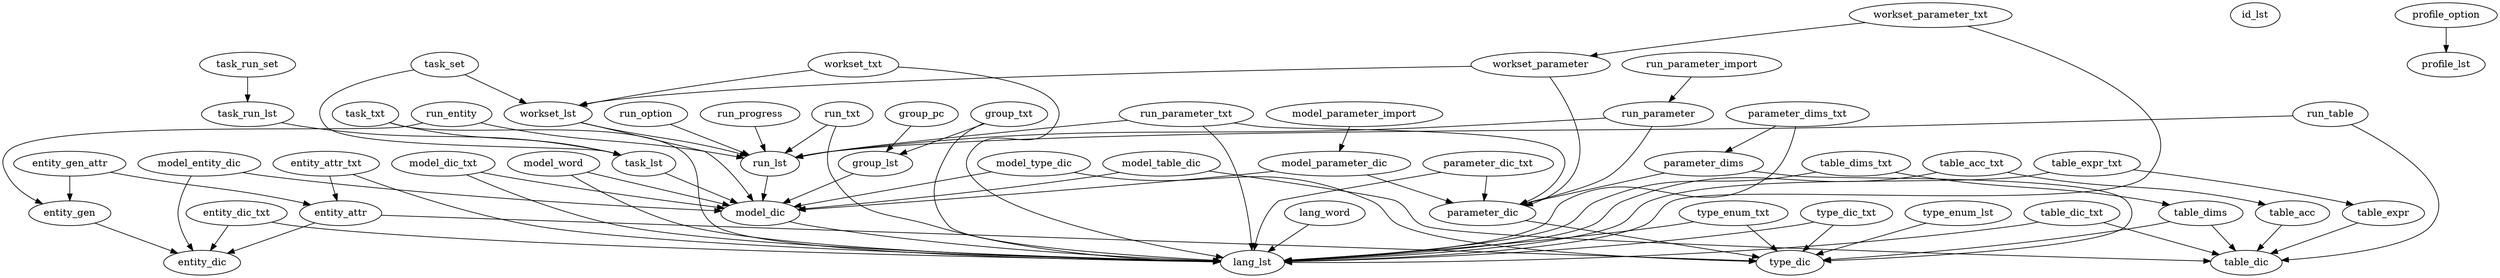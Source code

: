 digraph alt_database_schema_diagram {
    "entity_attr" [label = "entity_attr"]
    "entity_attr_txt" [label = "entity_attr_txt"]
    "entity_dic" [label = "entity_dic"]
    "entity_dic_txt" [label = "entity_dic_txt"]
    "entity_gen"
    "entity_gen_attr"
    "group_lst"
    "group_pc"
    "group_txt"
    "id_lst"
    "lang_lst"
    "lang_word"
    "model_dic"
    "model_dic_txt"
    "model_entity_dic"
    "model_parameter_dic"
    "model_parameter_import"
    "model_table_dic"
    "model_type_dic"
    "model_word"
    "parameter_dic"
    "parameter_dic_txt"
    "parameter_dims"
    "parameter_dims_txt"
    "profile_lst"
    "profile_option"
    "run_entity"
    "run_lst"
    "run_option"
    "run_parameter"
    "run_parameter_import"
    "run_parameter_txt"
    "run_progress"
    "run_table"
    "run_txt"
    "table_acc"
    "table_acc_txt"
    "table_dic"
    "table_dic_txt"
    "table_dims"
    "table_dims_txt"
    "table_expr"
    "table_expr_txt"
    "task_lst"
    "task_run_lst"
    "task_run_set"
    "task_set"
    "task_txt"
    "type_dic"
    "type_dic_txt"
    "type_enum_lst"
    "type_enum_txt"
    "workset_lst"
    "workset_parameter"
    "workset_parameter_txt"
    "workset_txt"

    "entity_attr" -> "entity_dic"
    "entity_attr" -> "type_dic"

    "entity_attr_txt" -> "entity_attr"
    "entity_attr_txt" -> "lang_lst"

    "entity_dic_txt" -> "entity_dic"
    "entity_dic_txt" -> "lang_lst"

    "entity_gen" -> "entity_dic"

    "entity_gen_attr" -> "entity_gen"
    "entity_gen_attr" -> "entity_attr"

    "group_lst" -> "model_dic"

    "group_pc" -> "group_lst"

    "group_txt" -> "lang_lst"
    "group_txt" -> "group_lst"

    "lang_word" -> "lang_lst"

    "model_dic" -> "lang_lst"

    "model_dic_txt" -> "model_dic"
    "model_dic_txt" -> "lang_lst"

    "model_entity_dic" -> "entity_dic"
    "model_entity_dic" -> "model_dic"

    "model_parameter_dic" -> "parameter_dic"
    "model_parameter_dic" -> "model_dic"

    "model_parameter_import" -> "model_parameter_dic"

    "model_table_dic" -> "table_dic"
    "model_table_dic" -> "model_dic"

    "model_type_dic" -> "type_dic"
    "model_type_dic" -> "model_dic"

    "model_word" -> "model_dic"
    "model_word" -> "lang_lst"

    "parameter_dic" -> "type_dic"
    
    "parameter_dic_txt" -> "parameter_dic"
    "parameter_dic_txt" -> "lang_lst"

    "parameter_dims" -> "parameter_dic"
    "parameter_dims" -> "type_dic"

    "parameter_dims_txt" -> "parameter_dims"
    "parameter_dims_txt" -> "lang_lst"

    "profile_option" -> "profile_lst"
    
    "run_entity" -> "run_lst"
    "run_entity" -> "entity_gen"

    "run_lst" -> "model_dic"

    "run_option" -> "run_lst"

    "run_parameter" -> "run_lst"
    "run_parameter" -> "parameter_dic"

    "run_parameter_import" -> "run_parameter"

    "run_parameter_txt" -> "run_lst"
    "run_parameter_txt" -> "parameter_dic"
    "run_parameter_txt" -> "lang_lst"

    "run_progress" -> "run_lst"

    "run_table" -> "run_lst"
    "run_table" -> "table_dic"

    "run_txt" -> "run_lst"
    "run_txt" -> "lang_lst"

    "table_acc" -> "table_dic"

    "table_acc_txt" -> "table_acc"
    "table_acc_txt" -> "lang_lst"

    "table_dic_txt" -> "table_dic"
    "table_dic_txt" -> "lang_lst"

    "table_dims" -> "table_dic"
    "table_dims" -> "type_dic"

    "table_dims_txt" -> "table_dims"
    "table_dims_txt" -> "lang_lst"

    "table_expr" -> "table_dic"

    "table_expr_txt" -> "table_expr"
    "table_expr_txt" -> "lang_lst"

    "task_lst" -> "model_dic"

    "task_run_lst" -> "task_lst"

    "task_run_set" -> "task_run_lst"

    "task_set" -> "task_lst"
    "task_set" -> "workset_lst"

    "task_txt" -> "task_lst"
    "task_txt" -> "lang_lst"

    "type_dic_txt" -> "type_dic"
    "type_dic_txt" -> "lang_lst"

    "type_enum_lst" -> "type_dic"

    "type_enum_txt" -> "type_dic"
    "type_enum_txt" -> "lang_lst"

    "workset_lst" -> "model_dic"
    "workset_lst" -> "run_lst"

    "workset_parameter" -> "workset_lst"
    "workset_parameter" -> "parameter_dic"

    "workset_parameter_txt" -> "workset_parameter"
    "workset_parameter_txt" -> "lang_lst"

    "workset_txt" -> "workset_lst"
    "workset_txt" -> "lang_lst"

}
